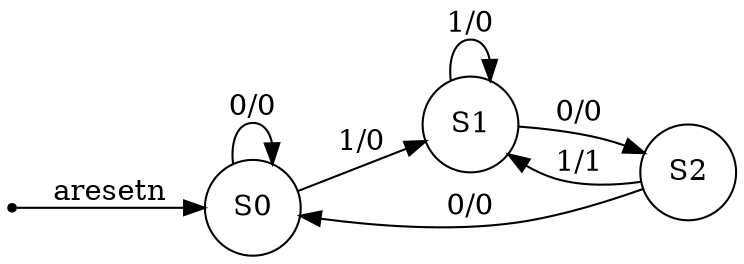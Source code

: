 digraph finite_state_machine {
    node [shape = point ]; RESET
    node [shape = circle];
    rankdir=LR;

    RESET -> S0 [label = "aresetn"];
    S0 -> S0 [label = "0/0"];
    S0 -> S1 [label = "1/0"];

    S1 -> S1 [label = "1/0"];
    S1 -> S2 [label = "0/0"];
    S2 -> S0 [label = "0/0"];
    S2 -> S1 [label = "1/1"];
}